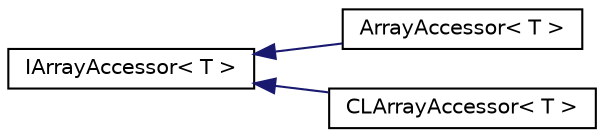 digraph "Graphical Class Hierarchy"
{
 // LATEX_PDF_SIZE
  edge [fontname="Helvetica",fontsize="10",labelfontname="Helvetica",labelfontsize="10"];
  node [fontname="Helvetica",fontsize="10",shape=record];
  rankdir="LR";
  Node0 [label="IArrayAccessor\< T \>",height=0.2,width=0.4,color="black", fillcolor="white", style="filled",URL="$classarm__compute_1_1test_1_1_i_array_accessor.xhtml",tooltip="Common interface to provide information and access to array like structures."];
  Node0 -> Node1 [dir="back",color="midnightblue",fontsize="10",style="solid",fontname="Helvetica"];
  Node1 [label="ArrayAccessor\< T \>",height=0.2,width=0.4,color="black", fillcolor="white", style="filled",URL="$classarm__compute_1_1test_1_1_array_accessor.xhtml",tooltip="ArrayAccessor implementation for Array objects."];
  Node0 -> Node2 [dir="back",color="midnightblue",fontsize="10",style="solid",fontname="Helvetica"];
  Node2 [label="CLArrayAccessor\< T \>",height=0.2,width=0.4,color="black", fillcolor="white", style="filled",URL="$classarm__compute_1_1test_1_1_c_l_array_accessor.xhtml",tooltip="Accessor implementation for CLArray objects."];
}
